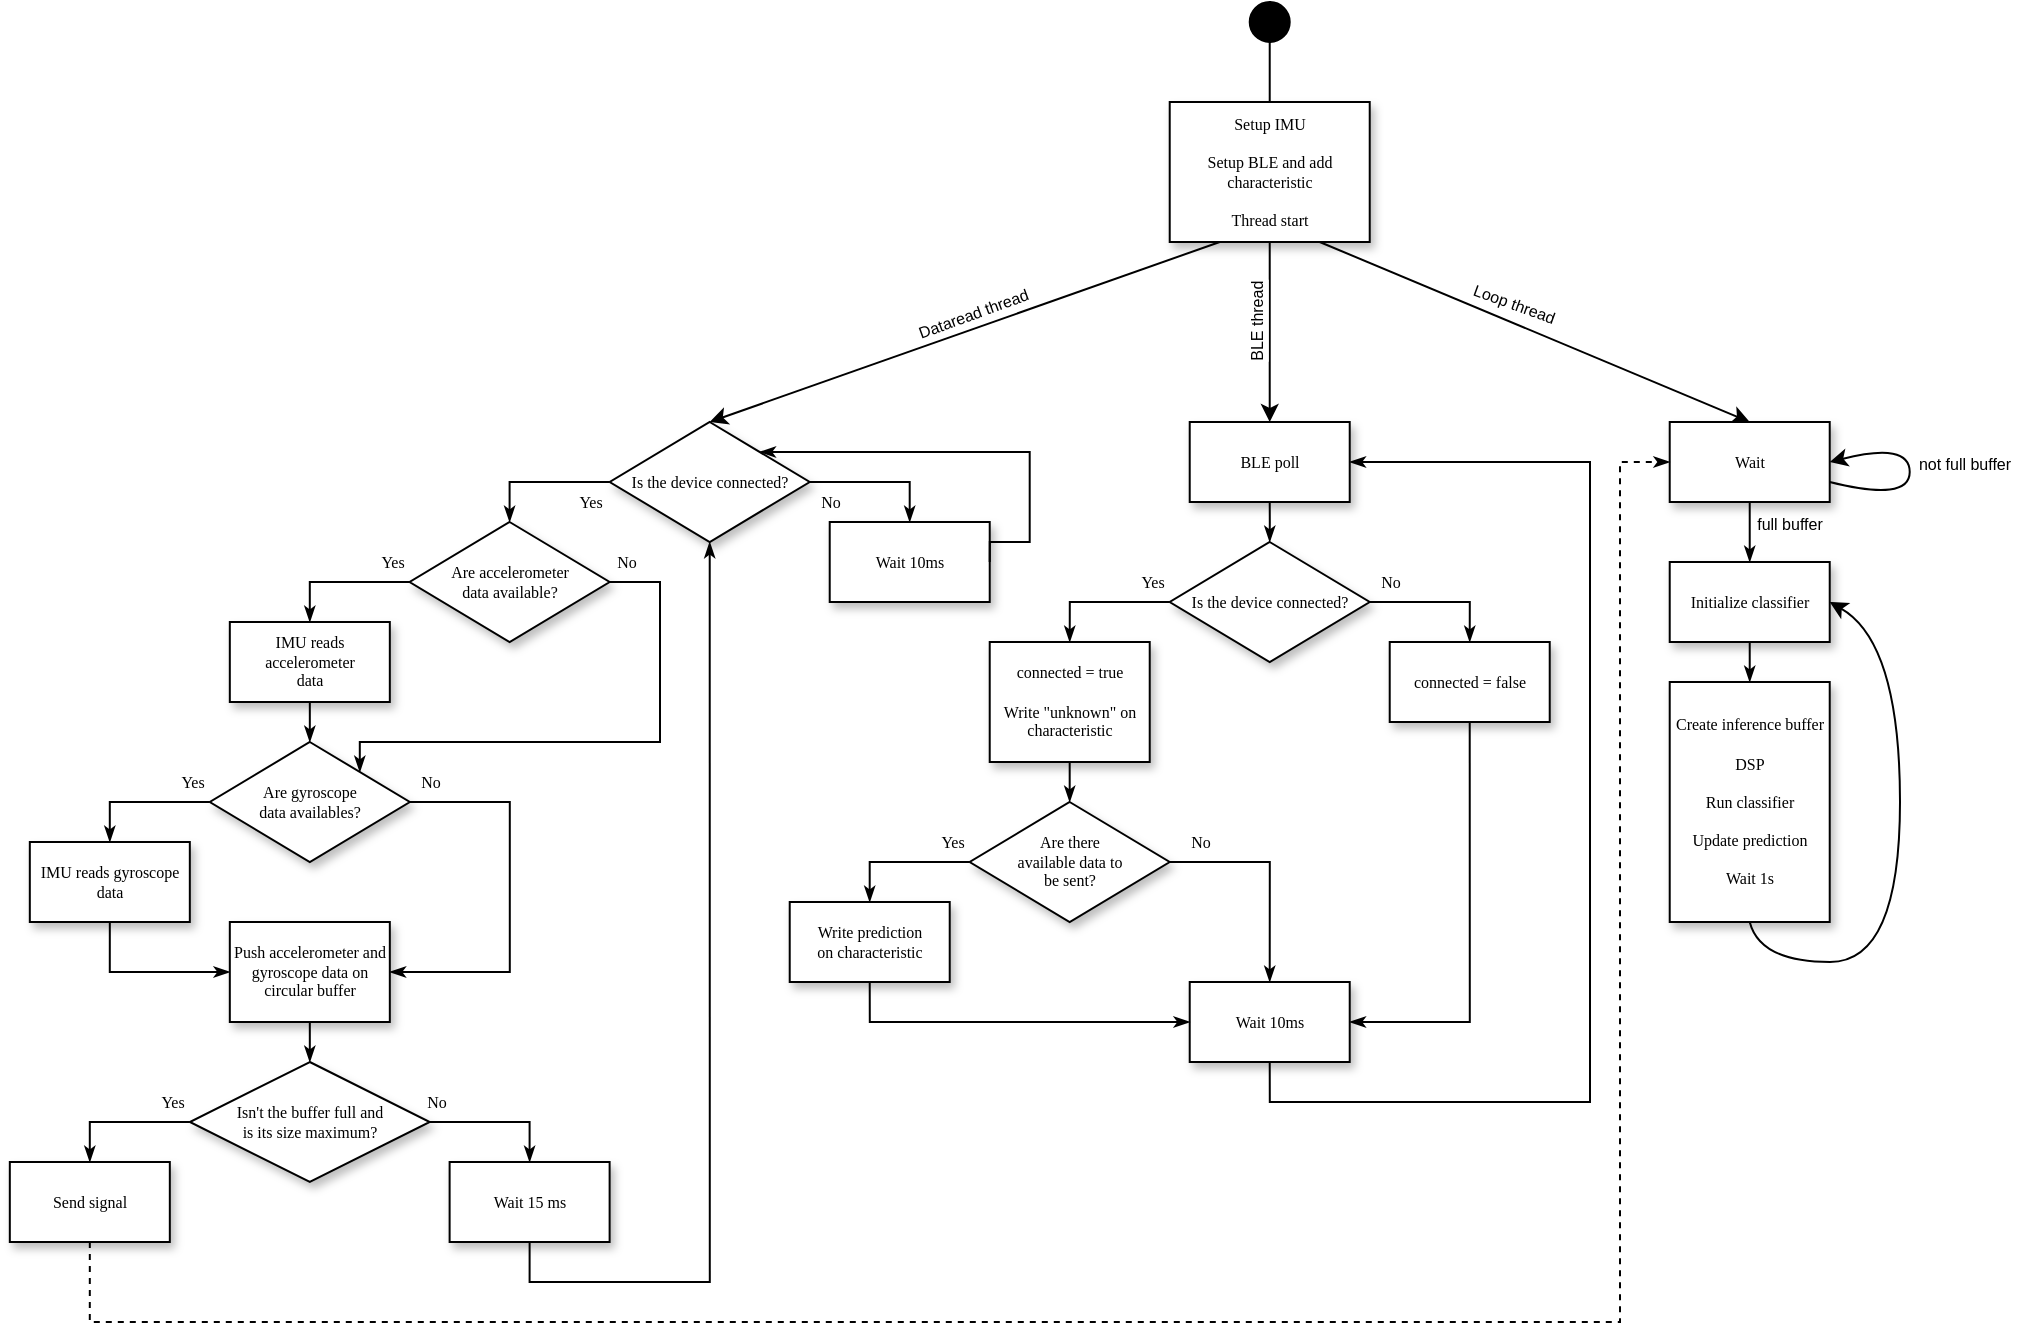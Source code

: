 <mxfile version="20.8.20" type="google"><diagram name="Page-1" id="edf60f1a-56cd-e834-aa8a-f176f3a09ee4"><mxGraphModel dx="1064" dy="409" grid="1" gridSize="10" guides="1" tooltips="1" connect="1" arrows="1" fold="1" page="1" pageScale="1" pageWidth="1100" pageHeight="850" background="none" math="0" shadow="0"><root><mxCell id="0"/><mxCell id="1" parent="0"/><mxCell id="60e70716793133e9-4" value="Setup IMU&lt;br&gt;&lt;br&gt;Setup BLE and add characteristic&lt;br&gt;&lt;br&gt;Thread start" style="rounded=0;whiteSpace=wrap;html=1;shadow=1;labelBackgroundColor=none;strokeWidth=1;fontFamily=Verdana;fontSize=8;align=center;" parent="1" vertex="1"><mxGeometry x="654.86" y="140" width="100" height="70" as="geometry"/></mxCell><mxCell id="vhC2hHuIE0I9UTzBgGQv-1" value="" style="verticalLabelPosition=bottom;shadow=0;dashed=0;align=center;html=1;verticalAlign=top;shape=mxgraph.electrical.transmission.testPoint;" parent="1" vertex="1"><mxGeometry x="694.86" y="90" width="20" height="50" as="geometry"/></mxCell><mxCell id="vhC2hHuIE0I9UTzBgGQv-3" value="Initialize classifier" style="rounded=0;whiteSpace=wrap;html=1;shadow=1;labelBackgroundColor=none;strokeWidth=1;fontFamily=Verdana;fontSize=8;align=center;" parent="1" vertex="1"><mxGeometry x="904.86" y="370" width="80" height="40" as="geometry"/></mxCell><mxCell id="vhC2hHuIE0I9UTzBgGQv-5" value="BLE poll" style="rounded=0;whiteSpace=wrap;html=1;shadow=1;labelBackgroundColor=none;strokeWidth=1;fontFamily=Verdana;fontSize=8;align=center;" parent="1" vertex="1"><mxGeometry x="664.86" y="300" width="80" height="40" as="geometry"/></mxCell><mxCell id="vhC2hHuIE0I9UTzBgGQv-19" value="" style="endArrow=classic;html=1;rounded=0;entryX=0.5;entryY=0;entryDx=0;entryDy=0;exitX=0.5;exitY=1;exitDx=0;exitDy=0;" parent="1" source="60e70716793133e9-4" target="vhC2hHuIE0I9UTzBgGQv-5" edge="1"><mxGeometry relative="1" as="geometry"><mxPoint x="654.86" y="210" as="sourcePoint"/><mxPoint x="624.86" y="440" as="targetPoint"/></mxGeometry></mxCell><mxCell id="vhC2hHuIE0I9UTzBgGQv-20" value="&lt;font style=&quot;font-size: 8px;&quot;&gt;BLE thread&lt;/font&gt;" style="edgeLabel;resizable=0;html=1;align=center;verticalAlign=middle;rotation=-90;" parent="vhC2hHuIE0I9UTzBgGQv-19" connectable="0" vertex="1"><mxGeometry relative="1" as="geometry"><mxPoint x="-8" y="-5" as="offset"/></mxGeometry></mxCell><mxCell id="vhC2hHuIE0I9UTzBgGQv-23" value="" style="endArrow=classic;html=1;rounded=0;exitX=0.75;exitY=1;exitDx=0;exitDy=0;entryX=0.5;entryY=0;entryDx=0;entryDy=0;" parent="1" source="60e70716793133e9-4" target="HH1CnDPGfe6Yau9ubtu3-1" edge="1"><mxGeometry relative="1" as="geometry"><mxPoint x="734.86" y="260" as="sourcePoint"/><mxPoint x="944.86" y="290" as="targetPoint"/></mxGeometry></mxCell><mxCell id="vhC2hHuIE0I9UTzBgGQv-24" value="&lt;font style=&quot;font-size: 8px;&quot;&gt;Loop thread&lt;/font&gt;" style="edgeLabel;resizable=0;html=1;align=center;verticalAlign=middle;rotation=20;" parent="vhC2hHuIE0I9UTzBgGQv-23" connectable="0" vertex="1"><mxGeometry relative="1" as="geometry"><mxPoint x="-10" y="-15" as="offset"/></mxGeometry></mxCell><mxCell id="vhC2hHuIE0I9UTzBgGQv-25" value="" style="endArrow=classic;html=1;rounded=0;entryX=0.5;entryY=0;entryDx=0;entryDy=0;exitX=0.25;exitY=1;exitDx=0;exitDy=0;" parent="1" source="60e70716793133e9-4" target="yCAzRN2SsvwUzUDWGT7Y-17" edge="1"><mxGeometry relative="1" as="geometry"><mxPoint x="654.86" y="250" as="sourcePoint"/><mxPoint x="464.86" y="300" as="targetPoint"/></mxGeometry></mxCell><mxCell id="vhC2hHuIE0I9UTzBgGQv-26" value="&lt;font style=&quot;font-size: 8px;&quot;&gt;Dataread thread&lt;/font&gt;" style="edgeLabel;resizable=0;html=1;align=center;verticalAlign=middle;rotation=-20;" parent="vhC2hHuIE0I9UTzBgGQv-25" connectable="0" vertex="1"><mxGeometry relative="1" as="geometry"><mxPoint x="3" y="-10" as="offset"/></mxGeometry></mxCell><mxCell id="vhC2hHuIE0I9UTzBgGQv-31" value="Yes" style="edgeStyle=orthogonalEdgeStyle;rounded=0;html=1;labelBackgroundColor=none;startSize=5;endArrow=classicThin;endFill=1;endSize=5;jettySize=auto;orthogonalLoop=1;strokeWidth=1;fontFamily=Verdana;fontSize=8;entryX=0.5;entryY=0;entryDx=0;entryDy=0;" parent="1" source="vhC2hHuIE0I9UTzBgGQv-33" target="vhC2hHuIE0I9UTzBgGQv-39" edge="1"><mxGeometry x="-0.75" y="-10" relative="1" as="geometry"><mxPoint as="offset"/><mxPoint x="604.86" y="420" as="targetPoint"/><Array as="points"><mxPoint x="604.86" y="390"/></Array></mxGeometry></mxCell><mxCell id="vhC2hHuIE0I9UTzBgGQv-32" value="No" style="edgeStyle=orthogonalEdgeStyle;rounded=0;html=1;labelBackgroundColor=none;startSize=5;endArrow=classicThin;endFill=1;endSize=5;jettySize=auto;orthogonalLoop=1;strokeWidth=1;fontFamily=Verdana;fontSize=8;exitX=1;exitY=0.5;exitDx=0;exitDy=0;entryX=0.5;entryY=0;entryDx=0;entryDy=0;" parent="1" source="vhC2hHuIE0I9UTzBgGQv-33" target="vhC2hHuIE0I9UTzBgGQv-40" edge="1"><mxGeometry x="-0.715" y="10" relative="1" as="geometry"><mxPoint as="offset"/><mxPoint x="804.86" y="420" as="targetPoint"/><Array as="points"><mxPoint x="804.86" y="390"/></Array></mxGeometry></mxCell><mxCell id="vhC2hHuIE0I9UTzBgGQv-33" value="Is the device connected?" style="rhombus;whiteSpace=wrap;html=1;rounded=0;shadow=1;labelBackgroundColor=none;strokeWidth=1;fontFamily=Verdana;fontSize=8;align=center;" parent="1" vertex="1"><mxGeometry x="654.86" y="360" width="100" height="60" as="geometry"/></mxCell><mxCell id="vhC2hHuIE0I9UTzBgGQv-38" style="edgeStyle=orthogonalEdgeStyle;rounded=0;html=1;labelBackgroundColor=none;startSize=5;endArrow=classicThin;endFill=1;endSize=5;jettySize=auto;orthogonalLoop=1;strokeWidth=1;fontFamily=Verdana;fontSize=8;entryX=0.5;entryY=0;entryDx=0;entryDy=0;exitX=0.5;exitY=1;exitDx=0;exitDy=0;" parent="1" source="vhC2hHuIE0I9UTzBgGQv-5" target="vhC2hHuIE0I9UTzBgGQv-33" edge="1"><mxGeometry relative="1" as="geometry"><mxPoint x="354.86" y="519.95" as="targetPoint"/><mxPoint x="234.86" y="459.95" as="sourcePoint"/><Array as="points"><mxPoint x="704.86" y="350"/><mxPoint x="704.86" y="350"/></Array></mxGeometry></mxCell><mxCell id="vhC2hHuIE0I9UTzBgGQv-39" value="connected = true&lt;br&gt;&lt;br&gt;Write &quot;unknown&quot; on characteristic" style="rounded=0;whiteSpace=wrap;html=1;shadow=1;labelBackgroundColor=none;strokeWidth=1;fontFamily=Verdana;fontSize=8;align=center;" parent="1" vertex="1"><mxGeometry x="564.86" y="410" width="80" height="60" as="geometry"/></mxCell><mxCell id="vhC2hHuIE0I9UTzBgGQv-40" value="connected = false" style="rounded=0;whiteSpace=wrap;html=1;shadow=1;labelBackgroundColor=none;strokeWidth=1;fontFamily=Verdana;fontSize=8;align=center;" parent="1" vertex="1"><mxGeometry x="764.86" y="410" width="80" height="40" as="geometry"/></mxCell><mxCell id="yCAzRN2SsvwUzUDWGT7Y-1" value="Wait 10ms" style="rounded=0;whiteSpace=wrap;html=1;shadow=1;labelBackgroundColor=none;strokeWidth=1;fontFamily=Verdana;fontSize=8;align=center;" parent="1" vertex="1"><mxGeometry x="664.86" y="580" width="80" height="40" as="geometry"/></mxCell><mxCell id="yCAzRN2SsvwUzUDWGT7Y-2" value="Write prediction&lt;br&gt;on characteristic" style="rounded=0;whiteSpace=wrap;html=1;shadow=1;labelBackgroundColor=none;strokeWidth=1;fontFamily=Verdana;fontSize=8;align=center;" parent="1" vertex="1"><mxGeometry x="464.86" y="540" width="80" height="40" as="geometry"/></mxCell><mxCell id="yCAzRN2SsvwUzUDWGT7Y-5" value="Yes" style="edgeStyle=orthogonalEdgeStyle;rounded=0;html=1;labelBackgroundColor=none;startSize=5;endArrow=classicThin;endFill=1;endSize=5;jettySize=auto;orthogonalLoop=1;strokeWidth=1;fontFamily=Verdana;fontSize=8;entryX=0.5;entryY=0;entryDx=0;entryDy=0;exitX=0;exitY=0.5;exitDx=0;exitDy=0;" parent="1" source="yCAzRN2SsvwUzUDWGT7Y-7" target="yCAzRN2SsvwUzUDWGT7Y-2" edge="1"><mxGeometry x="-0.75" y="-10" relative="1" as="geometry"><mxPoint as="offset"/><mxPoint x="374.84" y="550" as="targetPoint"/><Array as="points"><mxPoint x="504.86" y="520"/><mxPoint x="504.86" y="540"/></Array><mxPoint x="424.84" y="510" as="sourcePoint"/></mxGeometry></mxCell><mxCell id="yCAzRN2SsvwUzUDWGT7Y-6" value="No" style="edgeStyle=orthogonalEdgeStyle;rounded=0;html=1;labelBackgroundColor=none;startSize=5;endArrow=classicThin;endFill=1;endSize=5;jettySize=auto;orthogonalLoop=1;strokeWidth=1;fontFamily=Verdana;fontSize=8;exitX=1;exitY=0.5;exitDx=0;exitDy=0;entryX=0.5;entryY=0;entryDx=0;entryDy=0;" parent="1" source="yCAzRN2SsvwUzUDWGT7Y-7" target="yCAzRN2SsvwUzUDWGT7Y-1" edge="1"><mxGeometry x="-0.715" y="10" relative="1" as="geometry"><mxPoint as="offset"/><mxPoint x="704.84" y="550" as="targetPoint"/><Array as="points"><mxPoint x="704.86" y="520"/></Array></mxGeometry></mxCell><mxCell id="yCAzRN2SsvwUzUDWGT7Y-7" value="Are there&lt;br&gt;available data to&lt;br&gt;be sent?" style="rhombus;whiteSpace=wrap;html=1;rounded=0;shadow=1;labelBackgroundColor=none;strokeWidth=1;fontFamily=Verdana;fontSize=8;align=center;" parent="1" vertex="1"><mxGeometry x="554.84" y="490" width="100" height="60" as="geometry"/></mxCell><mxCell id="yCAzRN2SsvwUzUDWGT7Y-8" style="edgeStyle=orthogonalEdgeStyle;rounded=0;html=1;labelBackgroundColor=none;startSize=5;endArrow=classicThin;endFill=1;endSize=5;jettySize=auto;orthogonalLoop=1;strokeWidth=1;fontFamily=Verdana;fontSize=8;entryX=0.5;entryY=0;entryDx=0;entryDy=0;exitX=0.5;exitY=1;exitDx=0;exitDy=0;" parent="1" source="vhC2hHuIE0I9UTzBgGQv-39" target="yCAzRN2SsvwUzUDWGT7Y-7" edge="1"><mxGeometry relative="1" as="geometry"><mxPoint x="514.84" y="629.95" as="targetPoint"/><mxPoint x="604.84" y="450" as="sourcePoint"/><Array as="points"/></mxGeometry></mxCell><mxCell id="yCAzRN2SsvwUzUDWGT7Y-12" style="edgeStyle=orthogonalEdgeStyle;rounded=0;html=1;labelBackgroundColor=none;startSize=5;endArrow=classicThin;endFill=1;endSize=5;jettySize=auto;orthogonalLoop=1;strokeWidth=1;fontFamily=Verdana;fontSize=8;entryX=0;entryY=0.5;entryDx=0;entryDy=0;exitX=0.5;exitY=1;exitDx=0;exitDy=0;" parent="1" source="yCAzRN2SsvwUzUDWGT7Y-2" target="yCAzRN2SsvwUzUDWGT7Y-1" edge="1"><mxGeometry relative="1" as="geometry"><mxPoint x="624.86" y="510" as="targetPoint"/><mxPoint x="504.86" y="640.0" as="sourcePoint"/><Array as="points"><mxPoint x="505" y="600"/><mxPoint x="665" y="600"/></Array></mxGeometry></mxCell><mxCell id="yCAzRN2SsvwUzUDWGT7Y-13" style="edgeStyle=orthogonalEdgeStyle;rounded=0;html=1;labelBackgroundColor=none;startSize=5;endArrow=classicThin;endFill=1;endSize=5;jettySize=auto;orthogonalLoop=1;strokeWidth=1;fontFamily=Verdana;fontSize=8;entryX=1;entryY=0.5;entryDx=0;entryDy=0;exitX=0.5;exitY=1;exitDx=0;exitDy=0;" parent="1" source="vhC2hHuIE0I9UTzBgGQv-40" target="yCAzRN2SsvwUzUDWGT7Y-1" edge="1"><mxGeometry relative="1" as="geometry"><mxPoint x="634.86" y="520" as="targetPoint"/><mxPoint x="634.86" y="500" as="sourcePoint"/><Array as="points"/></mxGeometry></mxCell><mxCell id="yCAzRN2SsvwUzUDWGT7Y-14" style="edgeStyle=orthogonalEdgeStyle;rounded=0;html=1;labelBackgroundColor=none;startSize=5;endArrow=classicThin;endFill=1;endSize=5;jettySize=auto;orthogonalLoop=1;strokeWidth=1;fontFamily=Verdana;fontSize=8;entryX=1;entryY=0.5;entryDx=0;entryDy=0;exitX=0.5;exitY=1;exitDx=0;exitDy=0;" parent="1" source="yCAzRN2SsvwUzUDWGT7Y-1" target="vhC2hHuIE0I9UTzBgGQv-5" edge="1"><mxGeometry relative="1" as="geometry"><mxPoint x="384.86" y="550" as="targetPoint"/><mxPoint x="414.86" y="480" as="sourcePoint"/><Array as="points"><mxPoint x="705" y="640"/><mxPoint x="865" y="640"/><mxPoint x="865" y="320"/></Array></mxGeometry></mxCell><mxCell id="yCAzRN2SsvwUzUDWGT7Y-15" value="Yes" style="edgeStyle=orthogonalEdgeStyle;rounded=0;html=1;labelBackgroundColor=none;startSize=5;endArrow=classicThin;endFill=1;endSize=5;jettySize=auto;orthogonalLoop=1;strokeWidth=1;fontFamily=Verdana;fontSize=8;entryX=0.5;entryY=0;entryDx=0;entryDy=0;" parent="1" source="yCAzRN2SsvwUzUDWGT7Y-17" target="yCAzRN2SsvwUzUDWGT7Y-27" edge="1"><mxGeometry x="-0.716" y="10" relative="1" as="geometry"><mxPoint as="offset"/><mxPoint x="324.86" y="350" as="targetPoint"/><Array as="points"><mxPoint x="324.91" y="330"/></Array></mxGeometry></mxCell><mxCell id="yCAzRN2SsvwUzUDWGT7Y-16" value="No" style="edgeStyle=orthogonalEdgeStyle;rounded=0;html=1;labelBackgroundColor=none;startSize=5;endArrow=classicThin;endFill=1;endSize=5;jettySize=auto;orthogonalLoop=1;strokeWidth=1;fontFamily=Verdana;fontSize=8;exitX=1;exitY=0.5;exitDx=0;exitDy=0;entryX=0.5;entryY=0;entryDx=0;entryDy=0;" parent="1" source="yCAzRN2SsvwUzUDWGT7Y-17" target="yCAzRN2SsvwUzUDWGT7Y-40" edge="1"><mxGeometry x="-0.714" y="-10" relative="1" as="geometry"><mxPoint as="offset"/><mxPoint x="434.81" y="340" as="targetPoint"/><Array as="points"><mxPoint x="524.86" y="330"/><mxPoint x="524.86" y="350"/></Array></mxGeometry></mxCell><mxCell id="yCAzRN2SsvwUzUDWGT7Y-17" value="Is the device connected?" style="rhombus;whiteSpace=wrap;html=1;rounded=0;shadow=1;labelBackgroundColor=none;strokeWidth=1;fontFamily=Verdana;fontSize=8;align=center;" parent="1" vertex="1"><mxGeometry x="374.86" y="300" width="100" height="60" as="geometry"/></mxCell><mxCell id="yCAzRN2SsvwUzUDWGT7Y-25" value="Yes" style="edgeStyle=orthogonalEdgeStyle;rounded=0;html=1;labelBackgroundColor=none;startSize=5;endArrow=classicThin;endFill=1;endSize=5;jettySize=auto;orthogonalLoop=1;strokeWidth=1;fontFamily=Verdana;fontSize=8;entryX=0.5;entryY=0;entryDx=0;entryDy=0;" parent="1" source="yCAzRN2SsvwUzUDWGT7Y-27" target="yCAzRN2SsvwUzUDWGT7Y-31" edge="1"><mxGeometry x="-0.75" y="-10" relative="1" as="geometry"><mxPoint as="offset"/><mxPoint x="224.81" y="400" as="targetPoint"/><Array as="points"><mxPoint x="224.91" y="380"/></Array></mxGeometry></mxCell><mxCell id="yCAzRN2SsvwUzUDWGT7Y-26" value="No" style="edgeStyle=orthogonalEdgeStyle;rounded=0;html=1;labelBackgroundColor=none;startSize=5;endArrow=classicThin;endFill=1;endSize=5;jettySize=auto;orthogonalLoop=1;strokeWidth=1;fontFamily=Verdana;fontSize=8;exitX=1;exitY=0.5;exitDx=0;exitDy=0;entryX=1;entryY=0;entryDx=0;entryDy=0;" parent="1" source="yCAzRN2SsvwUzUDWGT7Y-27" target="yCAzRN2SsvwUzUDWGT7Y-30" edge="1"><mxGeometry x="-0.937" y="10" relative="1" as="geometry"><mxPoint as="offset"/><mxPoint x="424.81" y="400" as="targetPoint"/><Array as="points"><mxPoint x="400" y="380"/><mxPoint x="400" y="460"/><mxPoint x="250" y="460"/></Array></mxGeometry></mxCell><mxCell id="yCAzRN2SsvwUzUDWGT7Y-27" value="Are accelerometer&lt;br&gt;data available?" style="rhombus;whiteSpace=wrap;html=1;rounded=0;shadow=1;labelBackgroundColor=none;strokeWidth=1;fontFamily=Verdana;fontSize=8;align=center;" parent="1" vertex="1"><mxGeometry x="274.81" y="350" width="100" height="60" as="geometry"/></mxCell><mxCell id="yCAzRN2SsvwUzUDWGT7Y-28" value="Yes" style="edgeStyle=orthogonalEdgeStyle;rounded=0;html=1;labelBackgroundColor=none;startSize=5;endArrow=classicThin;endFill=1;endSize=5;jettySize=auto;orthogonalLoop=1;strokeWidth=1;fontFamily=Verdana;fontSize=8;entryX=0.5;entryY=0;entryDx=0;entryDy=0;" parent="1" source="yCAzRN2SsvwUzUDWGT7Y-30" target="yCAzRN2SsvwUzUDWGT7Y-33" edge="1"><mxGeometry x="-0.75" y="-10" relative="1" as="geometry"><mxPoint as="offset"/><mxPoint x="124.91" y="510" as="targetPoint"/><Array as="points"><mxPoint x="124.91" y="490"/></Array></mxGeometry></mxCell><mxCell id="yCAzRN2SsvwUzUDWGT7Y-29" value="No" style="edgeStyle=orthogonalEdgeStyle;rounded=0;html=1;labelBackgroundColor=none;startSize=5;endArrow=classicThin;endFill=1;endSize=5;jettySize=auto;orthogonalLoop=1;strokeWidth=1;fontFamily=Verdana;fontSize=8;exitX=1;exitY=0.5;exitDx=0;exitDy=0;entryX=1;entryY=0.5;entryDx=0;entryDy=0;" parent="1" source="yCAzRN2SsvwUzUDWGT7Y-30" target="yCAzRN2SsvwUzUDWGT7Y-35" edge="1"><mxGeometry x="-0.897" y="10" relative="1" as="geometry"><mxPoint as="offset"/><mxPoint x="324.91" y="510" as="targetPoint"/><Array as="points"><mxPoint x="324.91" y="490"/><mxPoint x="324.91" y="575"/></Array></mxGeometry></mxCell><mxCell id="yCAzRN2SsvwUzUDWGT7Y-30" value="Are gyroscope&lt;br&gt;data availables?" style="rhombus;whiteSpace=wrap;html=1;rounded=0;shadow=1;labelBackgroundColor=none;strokeWidth=1;fontFamily=Verdana;fontSize=8;align=center;" parent="1" vertex="1"><mxGeometry x="174.91" y="460" width="100" height="60" as="geometry"/></mxCell><mxCell id="yCAzRN2SsvwUzUDWGT7Y-31" value="IMU reads accelerometer&lt;br&gt;data" style="rounded=0;whiteSpace=wrap;html=1;shadow=1;labelBackgroundColor=none;strokeWidth=1;fontFamily=Verdana;fontSize=8;align=center;" parent="1" vertex="1"><mxGeometry x="184.91" y="400" width="80" height="40" as="geometry"/></mxCell><mxCell id="yCAzRN2SsvwUzUDWGT7Y-32" style="edgeStyle=orthogonalEdgeStyle;rounded=0;html=1;labelBackgroundColor=none;startSize=5;endArrow=classicThin;endFill=1;endSize=5;jettySize=auto;orthogonalLoop=1;strokeWidth=1;fontFamily=Verdana;fontSize=8;exitX=0.5;exitY=1;exitDx=0;exitDy=0;entryX=0.5;entryY=0;entryDx=0;entryDy=0;" parent="1" source="yCAzRN2SsvwUzUDWGT7Y-31" target="yCAzRN2SsvwUzUDWGT7Y-30" edge="1"><mxGeometry relative="1" as="geometry"><mxPoint x="224.91" y="460" as="targetPoint"/><mxPoint x="574.91" y="480" as="sourcePoint"/><Array as="points"/></mxGeometry></mxCell><mxCell id="yCAzRN2SsvwUzUDWGT7Y-33" value="IMU reads gyroscope data" style="rounded=0;whiteSpace=wrap;html=1;shadow=1;labelBackgroundColor=none;strokeWidth=1;fontFamily=Verdana;fontSize=8;align=center;" parent="1" vertex="1"><mxGeometry x="84.91" y="510" width="80" height="40" as="geometry"/></mxCell><mxCell id="yCAzRN2SsvwUzUDWGT7Y-34" style="edgeStyle=orthogonalEdgeStyle;rounded=0;html=1;labelBackgroundColor=none;startSize=5;endArrow=classicThin;endFill=1;endSize=5;jettySize=auto;orthogonalLoop=1;strokeWidth=1;fontFamily=Verdana;fontSize=8;exitX=0.5;exitY=1;exitDx=0;exitDy=0;entryX=0;entryY=0.5;entryDx=0;entryDy=0;" parent="1" source="yCAzRN2SsvwUzUDWGT7Y-33" target="yCAzRN2SsvwUzUDWGT7Y-35" edge="1"><mxGeometry relative="1" as="geometry"><mxPoint x="124.91" y="570" as="targetPoint"/><mxPoint x="474.91" y="590" as="sourcePoint"/><Array as="points"><mxPoint x="124.91" y="575"/></Array></mxGeometry></mxCell><mxCell id="yCAzRN2SsvwUzUDWGT7Y-35" value="Push accelerometer and gyroscope data on circular buffer" style="rounded=0;whiteSpace=wrap;html=1;shadow=1;labelBackgroundColor=none;strokeWidth=1;fontFamily=Verdana;fontSize=8;align=center;" parent="1" vertex="1"><mxGeometry x="184.91" y="550" width="80" height="50" as="geometry"/></mxCell><mxCell id="yCAzRN2SsvwUzUDWGT7Y-36" style="edgeStyle=orthogonalEdgeStyle;rounded=0;html=1;labelBackgroundColor=none;startSize=5;endArrow=classicThin;endFill=1;endSize=5;jettySize=auto;orthogonalLoop=1;strokeWidth=1;fontFamily=Verdana;fontSize=8;exitX=0.5;exitY=1;exitDx=0;exitDy=0;entryX=0.5;entryY=0;entryDx=0;entryDy=0;" parent="1" source="yCAzRN2SsvwUzUDWGT7Y-35" target="yCAzRN2SsvwUzUDWGT7Y-39" edge="1"><mxGeometry relative="1" as="geometry"><mxPoint x="214.91" y="650" as="targetPoint"/><mxPoint x="564.91" y="670" as="sourcePoint"/><Array as="points"/></mxGeometry></mxCell><mxCell id="yCAzRN2SsvwUzUDWGT7Y-37" value="Yes" style="edgeStyle=orthogonalEdgeStyle;rounded=0;html=1;labelBackgroundColor=none;startSize=5;endArrow=classicThin;endFill=1;endSize=5;jettySize=auto;orthogonalLoop=1;strokeWidth=1;fontFamily=Verdana;fontSize=8;entryX=0.5;entryY=0;entryDx=0;entryDy=0;" parent="1" source="yCAzRN2SsvwUzUDWGT7Y-39" target="hxRQl6FYMLziEqFbsYgJ-2" edge="1"><mxGeometry x="-0.75" y="-10" relative="1" as="geometry"><mxPoint as="offset"/><mxPoint x="124.91" y="670" as="targetPoint"/><Array as="points"><mxPoint x="115" y="650"/></Array></mxGeometry></mxCell><mxCell id="yCAzRN2SsvwUzUDWGT7Y-38" value="No" style="edgeStyle=orthogonalEdgeStyle;rounded=0;html=1;labelBackgroundColor=none;startSize=5;endArrow=classicThin;endFill=1;endSize=5;jettySize=auto;orthogonalLoop=1;strokeWidth=1;fontFamily=Verdana;fontSize=8;exitX=1;exitY=0.5;exitDx=0;exitDy=0;entryX=0.5;entryY=0;entryDx=0;entryDy=0;" parent="1" source="yCAzRN2SsvwUzUDWGT7Y-39" target="hxRQl6FYMLziEqFbsYgJ-3" edge="1"><mxGeometry x="-0.904" y="10" relative="1" as="geometry"><mxPoint as="offset"/><mxPoint x="264.91" y="730" as="targetPoint"/><Array as="points"><mxPoint x="335" y="650"/></Array></mxGeometry></mxCell><mxCell id="yCAzRN2SsvwUzUDWGT7Y-39" value="Isn't the buffer full&amp;nbsp;and&lt;br&gt;is its size maximum?" style="rhombus;whiteSpace=wrap;html=1;rounded=0;shadow=1;labelBackgroundColor=none;strokeWidth=1;fontFamily=Verdana;fontSize=8;align=center;fillColor=#FFFFFF;" parent="1" vertex="1"><mxGeometry x="164.93" y="620" width="119.95" height="60" as="geometry"/></mxCell><mxCell id="yCAzRN2SsvwUzUDWGT7Y-40" value="Wait 10ms" style="rounded=0;whiteSpace=wrap;html=1;shadow=1;labelBackgroundColor=none;strokeWidth=1;fontFamily=Verdana;fontSize=8;align=center;" parent="1" vertex="1"><mxGeometry x="484.86" y="350" width="80" height="40" as="geometry"/></mxCell><mxCell id="yCAzRN2SsvwUzUDWGT7Y-44" style="edgeStyle=orthogonalEdgeStyle;rounded=0;html=1;labelBackgroundColor=none;startSize=5;endArrow=classicThin;endFill=1;endSize=5;jettySize=auto;orthogonalLoop=1;strokeWidth=1;fontFamily=Verdana;fontSize=8;entryX=0.5;entryY=1;entryDx=0;entryDy=0;exitX=0.5;exitY=1;exitDx=0;exitDy=0;" parent="1" source="hxRQl6FYMLziEqFbsYgJ-3" target="yCAzRN2SsvwUzUDWGT7Y-17" edge="1"><mxGeometry relative="1" as="geometry"><mxPoint x="204.91" y="595" as="targetPoint"/><mxPoint x="210" y="750" as="sourcePoint"/><Array as="points"><mxPoint x="335" y="730"/><mxPoint x="425" y="730"/></Array></mxGeometry></mxCell><mxCell id="yCAzRN2SsvwUzUDWGT7Y-45" style="edgeStyle=orthogonalEdgeStyle;rounded=0;html=1;labelBackgroundColor=none;startSize=5;endArrow=classicThin;endFill=1;endSize=5;jettySize=auto;orthogonalLoop=1;strokeWidth=1;fontFamily=Verdana;fontSize=8;exitX=1;exitY=0.5;exitDx=0;exitDy=0;entryX=1;entryY=0;entryDx=0;entryDy=0;" parent="1" source="yCAzRN2SsvwUzUDWGT7Y-40" target="yCAzRN2SsvwUzUDWGT7Y-17" edge="1"><mxGeometry relative="1" as="geometry"><mxPoint x="464.86" y="430" as="targetPoint"/><mxPoint x="64.86" y="570" as="sourcePoint"/><Array as="points"><mxPoint x="564.86" y="360"/><mxPoint x="584.86" y="360"/><mxPoint x="584.86" y="315"/></Array></mxGeometry></mxCell><mxCell id="HH1CnDPGfe6Yau9ubtu3-1" value="Wait" style="rounded=0;whiteSpace=wrap;html=1;shadow=1;labelBackgroundColor=none;strokeWidth=1;fontFamily=Verdana;fontSize=8;align=center;" parent="1" vertex="1"><mxGeometry x="904.86" y="300" width="80" height="40" as="geometry"/></mxCell><mxCell id="HH1CnDPGfe6Yau9ubtu3-2" style="edgeStyle=orthogonalEdgeStyle;rounded=0;html=1;labelBackgroundColor=none;startSize=5;endArrow=classicThin;endFill=1;endSize=5;jettySize=auto;orthogonalLoop=1;strokeWidth=1;fontFamily=Verdana;fontSize=8;exitX=0.5;exitY=1;exitDx=0;exitDy=0;entryX=0.5;entryY=0;entryDx=0;entryDy=0;" parent="1" source="HH1CnDPGfe6Yau9ubtu3-1" target="vhC2hHuIE0I9UTzBgGQv-3" edge="1"><mxGeometry relative="1" as="geometry"><mxPoint x="944.86" y="370" as="targetPoint"/><mxPoint x="1024.86" y="350" as="sourcePoint"/><Array as="points"/></mxGeometry></mxCell><mxCell id="HH1CnDPGfe6Yau9ubtu3-3" value="" style="curved=1;endArrow=classic;html=1;rounded=0;entryX=1;entryY=0.5;entryDx=0;entryDy=0;exitX=1;exitY=0.75;exitDx=0;exitDy=0;" parent="1" source="HH1CnDPGfe6Yau9ubtu3-1" target="HH1CnDPGfe6Yau9ubtu3-1" edge="1"><mxGeometry width="50" height="50" relative="1" as="geometry"><mxPoint x="964.86" y="440" as="sourcePoint"/><mxPoint x="1014.86" y="390" as="targetPoint"/><Array as="points"><mxPoint x="1024.86" y="340"/><mxPoint x="1024.86" y="310"/></Array></mxGeometry></mxCell><mxCell id="HH1CnDPGfe6Yau9ubtu3-4" value="&lt;span style=&quot;font-size: 8px;&quot;&gt;not full buffer&lt;/span&gt;" style="text;html=1;strokeColor=none;fillColor=none;align=center;verticalAlign=middle;whiteSpace=wrap;rounded=0;" parent="1" vertex="1"><mxGeometry x="1024.86" y="310" width="55.14" height="20" as="geometry"/></mxCell><mxCell id="HH1CnDPGfe6Yau9ubtu3-5" value="Create inference buffer&lt;br&gt;&lt;br&gt;DSP&lt;br&gt;&lt;br&gt;Run classifier&lt;br&gt;&lt;br&gt;Update prediction&lt;br&gt;&lt;br&gt;Wait 1s" style="rounded=0;whiteSpace=wrap;html=1;shadow=1;labelBackgroundColor=none;strokeWidth=1;fontFamily=Verdana;fontSize=8;align=center;" parent="1" vertex="1"><mxGeometry x="904.86" y="430" width="80" height="120" as="geometry"/></mxCell><mxCell id="HH1CnDPGfe6Yau9ubtu3-6" style="edgeStyle=orthogonalEdgeStyle;rounded=0;html=1;labelBackgroundColor=none;startSize=5;endArrow=classicThin;endFill=1;endSize=5;jettySize=auto;orthogonalLoop=1;strokeWidth=1;fontFamily=Verdana;fontSize=8;exitX=0.5;exitY=1;exitDx=0;exitDy=0;entryX=0.5;entryY=0;entryDx=0;entryDy=0;" parent="1" source="vhC2hHuIE0I9UTzBgGQv-3" target="HH1CnDPGfe6Yau9ubtu3-5" edge="1"><mxGeometry relative="1" as="geometry"><mxPoint x="944.86" y="430" as="targetPoint"/><mxPoint x="944.86" y="400" as="sourcePoint"/><Array as="points"/></mxGeometry></mxCell><mxCell id="HH1CnDPGfe6Yau9ubtu3-9" value="&lt;font style=&quot;font-size: 8px;&quot;&gt;full buffer&lt;/font&gt;" style="text;html=1;strokeColor=none;fillColor=none;align=center;verticalAlign=middle;whiteSpace=wrap;rounded=0;" parent="1" vertex="1"><mxGeometry x="944.86" y="340" width="40" height="20" as="geometry"/></mxCell><mxCell id="hxRQl6FYMLziEqFbsYgJ-1" value="" style="curved=1;endArrow=classic;html=1;rounded=0;entryX=1;entryY=0.5;entryDx=0;entryDy=0;exitX=0.5;exitY=1;exitDx=0;exitDy=0;" edge="1" parent="1" source="HH1CnDPGfe6Yau9ubtu3-5" target="vhC2hHuIE0I9UTzBgGQv-3"><mxGeometry width="50" height="50" relative="1" as="geometry"><mxPoint x="1015" y="500" as="sourcePoint"/><mxPoint x="1015" y="490" as="targetPoint"/><Array as="points"><mxPoint x="950" y="570"/><mxPoint x="1020" y="570"/><mxPoint x="1020" y="410"/></Array></mxGeometry></mxCell><mxCell id="hxRQl6FYMLziEqFbsYgJ-2" value="Send signal" style="rounded=0;whiteSpace=wrap;html=1;shadow=1;labelBackgroundColor=none;strokeWidth=1;fontFamily=Verdana;fontSize=8;align=center;" vertex="1" parent="1"><mxGeometry x="74.91" y="670" width="80" height="40" as="geometry"/></mxCell><mxCell id="hxRQl6FYMLziEqFbsYgJ-3" value="Wait 15 ms" style="rounded=0;whiteSpace=wrap;html=1;shadow=1;labelBackgroundColor=none;strokeWidth=1;fontFamily=Verdana;fontSize=8;align=center;" vertex="1" parent="1"><mxGeometry x="294.81" y="670" width="80" height="40" as="geometry"/></mxCell><mxCell id="hxRQl6FYMLziEqFbsYgJ-5" value="" style="edgeStyle=orthogonalEdgeStyle;rounded=0;html=1;labelBackgroundColor=none;startSize=5;endArrow=classicThin;endFill=1;endSize=5;jettySize=auto;orthogonalLoop=1;strokeWidth=1;fontFamily=Verdana;fontSize=8;exitX=0.5;exitY=1;exitDx=0;exitDy=0;entryX=0;entryY=0.5;entryDx=0;entryDy=0;dashed=1;" edge="1" parent="1" source="hxRQl6FYMLziEqFbsYgJ-2" target="HH1CnDPGfe6Yau9ubtu3-1"><mxGeometry x="-0.904" y="10" relative="1" as="geometry"><mxPoint as="offset"/><mxPoint x="880" y="330" as="targetPoint"/><Array as="points"><mxPoint x="115" y="750"/><mxPoint x="880" y="750"/><mxPoint x="880" y="320"/></Array><mxPoint x="295" y="660" as="sourcePoint"/></mxGeometry></mxCell></root></mxGraphModel></diagram></mxfile>